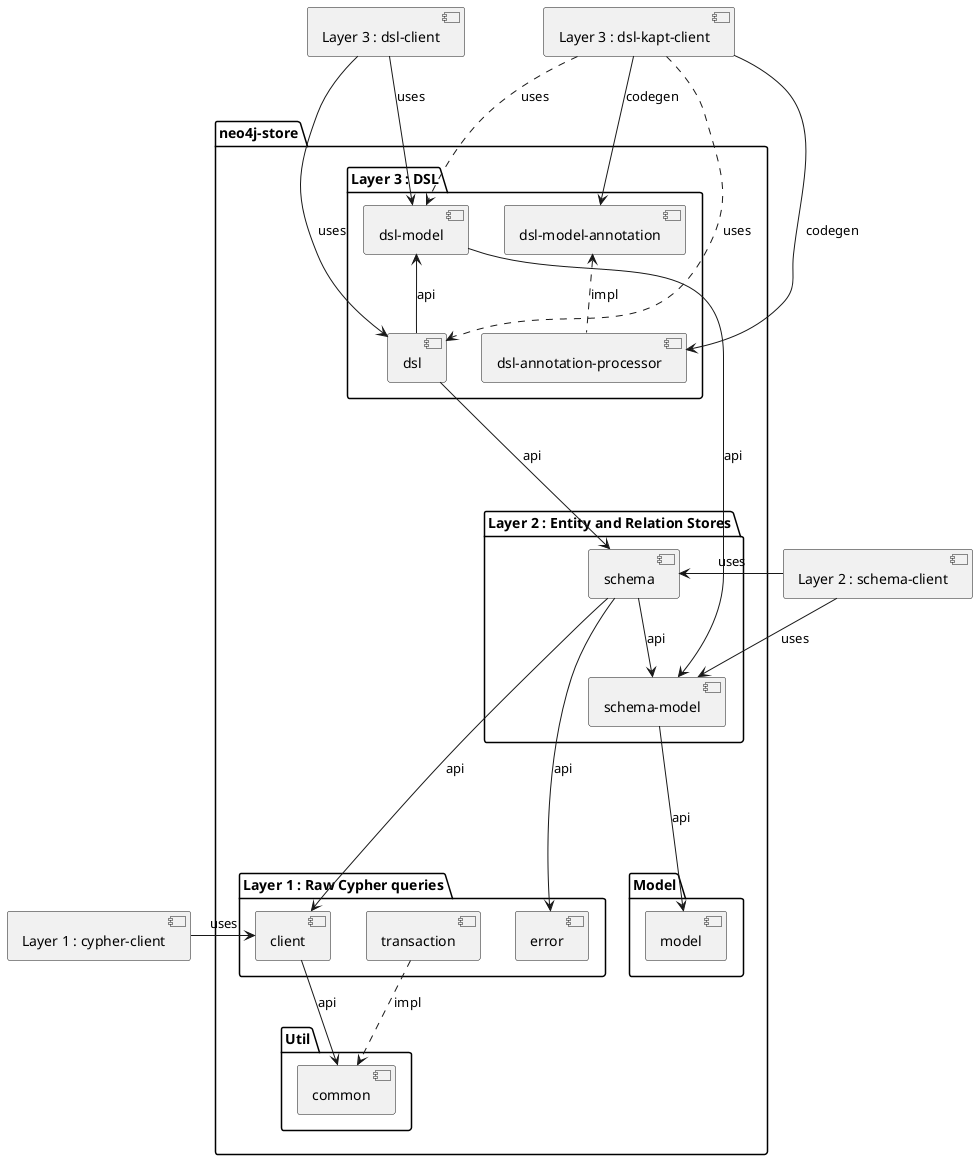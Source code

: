 @startuml

[Layer 1 : cypher-client]
[Layer 2 : schema-client]
[Layer 3 : dsl-client]
[Layer 3 : dsl-kapt-client]

package "neo4j-store" {

    package "Layer 3 : DSL" {
        [dsl]
        [dsl-model]
        [dsl-model-annotation]
        [dsl-annotation-processor]

[dsl-model-annotation] <.. [dsl-annotation-processor] : impl
[dsl-model] <-- [dsl] : api
    }

    package "Layer 2 : Entity and Relation Stores" {
        [schema]
        [schema-model]

[schema] --> [schema-model] : api
    }

[dsl-model] --->  [schema-model] : api
[dsl] ---> [schema] : api

    package "Layer 1 : Raw Cypher queries" {
        [client]
        [error]
        [transaction]
    }

    package "Util" {
        [common]
    }

    package "Model" {
        [model]
    }

[client] --> [common] : api
[transaction] ..> [common] : impl


[schema-model] ---> [model] : api
[schema] ---> [client] : api
[schema] ----> [error] : api

}

[Layer 1 : cypher-client] -right-> [client] : uses

[Layer 2 : schema-client] -right-> [schema] : uses
[Layer 2 : schema-client] -right-> [schema-model] : uses

[Layer 3 : dsl-client] --> [dsl] : uses
[Layer 3 : dsl-client] --> [dsl-model]: uses

[Layer 3 : dsl-kapt-client] ..> [dsl] : uses
[Layer 3 : dsl-kapt-client] ..> [dsl-model]: uses
[Layer 3 : dsl-kapt-client] --> [dsl-annotation-processor]: codegen
[Layer 3 : dsl-kapt-client] --> [dsl-model-annotation]: codegen

@enduml